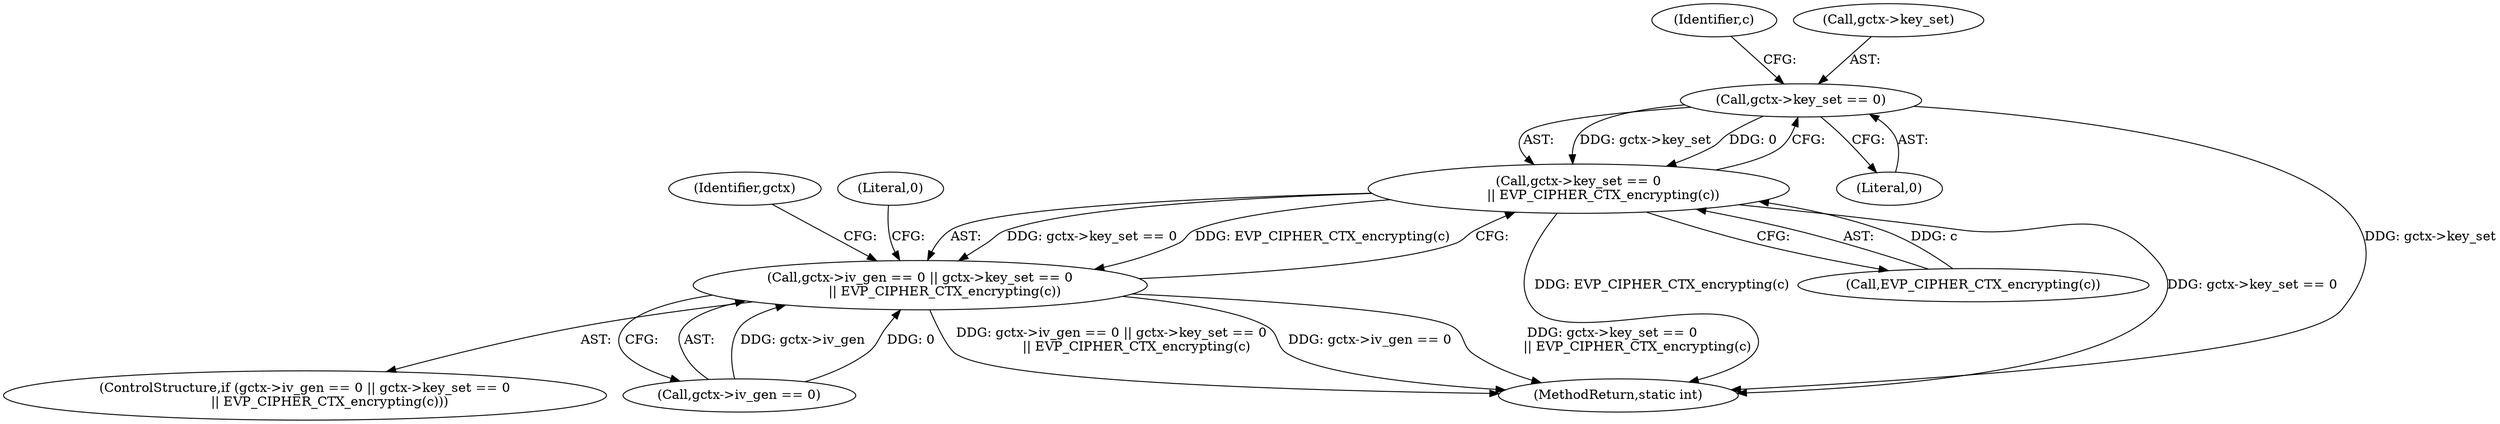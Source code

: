 digraph "0_openssl_00d965474b22b54e4275232bc71ee0c699c5cd21_0@pointer" {
"1000418" [label="(Call,gctx->key_set == 0)"];
"1000417" [label="(Call,gctx->key_set == 0\n            || EVP_CIPHER_CTX_encrypting(c))"];
"1000411" [label="(Call,gctx->iv_gen == 0 || gctx->key_set == 0\n            || EVP_CIPHER_CTX_encrypting(c))"];
"1000410" [label="(ControlStructure,if (gctx->iv_gen == 0 || gctx->key_set == 0\n            || EVP_CIPHER_CTX_encrypting(c)))"];
"1000412" [label="(Call,gctx->iv_gen == 0)"];
"1000430" [label="(Identifier,gctx)"];
"1000424" [label="(Identifier,c)"];
"1000422" [label="(Literal,0)"];
"1000426" [label="(Literal,0)"];
"1000417" [label="(Call,gctx->key_set == 0\n            || EVP_CIPHER_CTX_encrypting(c))"];
"1000418" [label="(Call,gctx->key_set == 0)"];
"1000423" [label="(Call,EVP_CIPHER_CTX_encrypting(c))"];
"1000627" [label="(MethodReturn,static int)"];
"1000419" [label="(Call,gctx->key_set)"];
"1000411" [label="(Call,gctx->iv_gen == 0 || gctx->key_set == 0\n            || EVP_CIPHER_CTX_encrypting(c))"];
"1000418" -> "1000417"  [label="AST: "];
"1000418" -> "1000422"  [label="CFG: "];
"1000419" -> "1000418"  [label="AST: "];
"1000422" -> "1000418"  [label="AST: "];
"1000424" -> "1000418"  [label="CFG: "];
"1000417" -> "1000418"  [label="CFG: "];
"1000418" -> "1000627"  [label="DDG: gctx->key_set"];
"1000418" -> "1000417"  [label="DDG: gctx->key_set"];
"1000418" -> "1000417"  [label="DDG: 0"];
"1000417" -> "1000411"  [label="AST: "];
"1000417" -> "1000423"  [label="CFG: "];
"1000423" -> "1000417"  [label="AST: "];
"1000411" -> "1000417"  [label="CFG: "];
"1000417" -> "1000627"  [label="DDG: EVP_CIPHER_CTX_encrypting(c)"];
"1000417" -> "1000627"  [label="DDG: gctx->key_set == 0"];
"1000417" -> "1000411"  [label="DDG: gctx->key_set == 0"];
"1000417" -> "1000411"  [label="DDG: EVP_CIPHER_CTX_encrypting(c)"];
"1000423" -> "1000417"  [label="DDG: c"];
"1000411" -> "1000410"  [label="AST: "];
"1000411" -> "1000412"  [label="CFG: "];
"1000412" -> "1000411"  [label="AST: "];
"1000426" -> "1000411"  [label="CFG: "];
"1000430" -> "1000411"  [label="CFG: "];
"1000411" -> "1000627"  [label="DDG: gctx->iv_gen == 0 || gctx->key_set == 0\n            || EVP_CIPHER_CTX_encrypting(c)"];
"1000411" -> "1000627"  [label="DDG: gctx->iv_gen == 0"];
"1000411" -> "1000627"  [label="DDG: gctx->key_set == 0\n            || EVP_CIPHER_CTX_encrypting(c)"];
"1000412" -> "1000411"  [label="DDG: gctx->iv_gen"];
"1000412" -> "1000411"  [label="DDG: 0"];
}
